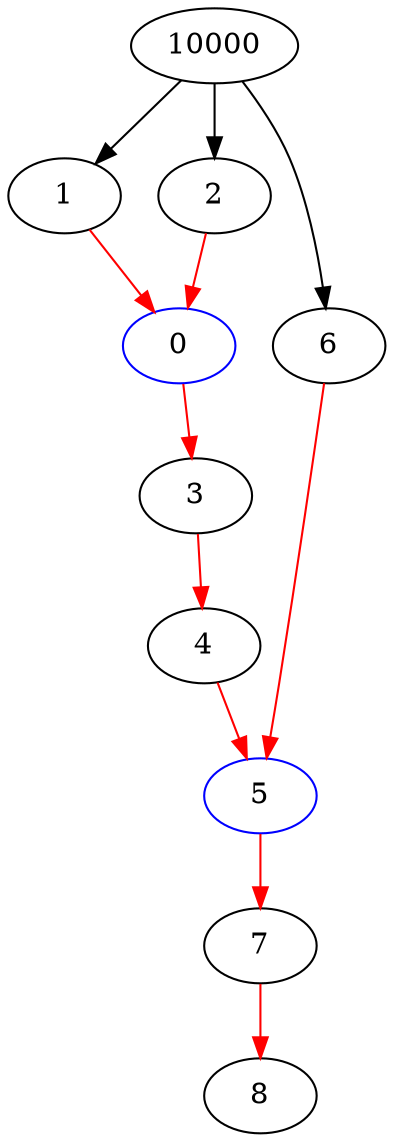 digraph {
  0 [label="0", color=blue];
  1 -> 0 [label="", color=red];
  2 -> 0 [label="", color=red];
  7 [label="7", color=black];
  5 -> 7 [label="", color=red];
  2 [label="2", color=black];
  10000 -> 2 [label="", color=black];
  10000 [label="10000", color=black];
  4 [label="4", color=black];
  3 -> 4 [label="", color=red];
  6 [label="6", color=black];
  10000 -> 6 [label="", color=black];
  1 [label="1", color=black];
  10000 -> 1 [label="", color=black];
  8 [label="8", color=black];
  7 -> 8 [label="", color=red];
  3 [label="3", color=black];
  0 -> 3 [label="", color=red];
  5 [label="5", color=blue];
  4 -> 5 [label="", color=red];
  6 -> 5 [label="", color=red];
}
